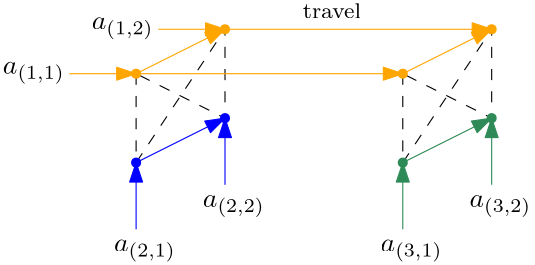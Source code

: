 <?xml version="1.0"?>
<!DOCTYPE ipe SYSTEM "ipe.dtd">
<ipe version="70218" creator="Ipe 7.2.24">
<info created="D:20241205210146" modified="D:20250107142935"/>
<ipestyle name="basic">
<symbol name="arrow/arc(spx)">
<path stroke="sym-stroke" fill="sym-stroke" pen="sym-pen">
0 0 m
-1 0.333 l
-1 -0.333 l
h
</path>
</symbol>
<symbol name="arrow/farc(spx)">
<path stroke="sym-stroke" fill="white" pen="sym-pen">
0 0 m
-1 0.333 l
-1 -0.333 l
h
</path>
</symbol>
<symbol name="arrow/ptarc(spx)">
<path stroke="sym-stroke" fill="sym-stroke" pen="sym-pen">
0 0 m
-1 0.333 l
-0.8 0 l
-1 -0.333 l
h
</path>
</symbol>
<symbol name="arrow/fptarc(spx)">
<path stroke="sym-stroke" fill="white" pen="sym-pen">
0 0 m
-1 0.333 l
-0.8 0 l
-1 -0.333 l
h
</path>
</symbol>
<symbol name="mark/circle(sx)" transformations="translations">
<path fill="sym-stroke">
0.6 0 0 0.6 0 0 e
0.4 0 0 0.4 0 0 e
</path>
</symbol>
<symbol name="mark/disk(sx)" transformations="translations">
<path fill="sym-stroke">
0.6 0 0 0.6 0 0 e
</path>
</symbol>
<symbol name="mark/fdisk(sfx)" transformations="translations">
<group>
<path fill="sym-fill">
0.5 0 0 0.5 0 0 e
</path>
<path fill="sym-stroke" fillrule="eofill">
0.6 0 0 0.6 0 0 e
0.4 0 0 0.4 0 0 e
</path>
</group>
</symbol>
<symbol name="mark/box(sx)" transformations="translations">
<path fill="sym-stroke" fillrule="eofill">
-0.6 -0.6 m
0.6 -0.6 l
0.6 0.6 l
-0.6 0.6 l
h
-0.4 -0.4 m
0.4 -0.4 l
0.4 0.4 l
-0.4 0.4 l
h
</path>
</symbol>
<symbol name="mark/square(sx)" transformations="translations">
<path fill="sym-stroke">
-0.6 -0.6 m
0.6 -0.6 l
0.6 0.6 l
-0.6 0.6 l
h
</path>
</symbol>
<symbol name="mark/fsquare(sfx)" transformations="translations">
<group>
<path fill="sym-fill">
-0.5 -0.5 m
0.5 -0.5 l
0.5 0.5 l
-0.5 0.5 l
h
</path>
<path fill="sym-stroke" fillrule="eofill">
-0.6 -0.6 m
0.6 -0.6 l
0.6 0.6 l
-0.6 0.6 l
h
-0.4 -0.4 m
0.4 -0.4 l
0.4 0.4 l
-0.4 0.4 l
h
</path>
</group>
</symbol>
<symbol name="mark/cross(sx)" transformations="translations">
<group>
<path fill="sym-stroke">
-0.43 -0.57 m
0.57 0.43 l
0.43 0.57 l
-0.57 -0.43 l
h
</path>
<path fill="sym-stroke">
-0.43 0.57 m
0.57 -0.43 l
0.43 -0.57 l
-0.57 0.43 l
h
</path>
</group>
</symbol>
<symbol name="arrow/fnormal(spx)">
<path stroke="sym-stroke" fill="white" pen="sym-pen">
0 0 m
-1 0.333 l
-1 -0.333 l
h
</path>
</symbol>
<symbol name="arrow/pointed(spx)">
<path stroke="sym-stroke" fill="sym-stroke" pen="sym-pen">
0 0 m
-1 0.333 l
-0.8 0 l
-1 -0.333 l
h
</path>
</symbol>
<symbol name="arrow/fpointed(spx)">
<path stroke="sym-stroke" fill="white" pen="sym-pen">
0 0 m
-1 0.333 l
-0.8 0 l
-1 -0.333 l
h
</path>
</symbol>
<symbol name="arrow/linear(spx)">
<path stroke="sym-stroke" pen="sym-pen">
-1 0.333 m
0 0 l
-1 -0.333 l
</path>
</symbol>
<symbol name="arrow/fdouble(spx)">
<path stroke="sym-stroke" fill="white" pen="sym-pen">
0 0 m
-1 0.333 l
-1 -0.333 l
h
-1 0 m
-2 0.333 l
-2 -0.333 l
h
</path>
</symbol>
<symbol name="arrow/double(spx)">
<path stroke="sym-stroke" fill="sym-stroke" pen="sym-pen">
0 0 m
-1 0.333 l
-1 -0.333 l
h
-1 0 m
-2 0.333 l
-2 -0.333 l
h
</path>
</symbol>
<symbol name="arrow/mid-normal(spx)">
<path stroke="sym-stroke" fill="sym-stroke" pen="sym-pen">
0.5 0 m
-0.5 0.333 l
-0.5 -0.333 l
h
</path>
</symbol>
<symbol name="arrow/mid-fnormal(spx)">
<path stroke="sym-stroke" fill="white" pen="sym-pen">
0.5 0 m
-0.5 0.333 l
-0.5 -0.333 l
h
</path>
</symbol>
<symbol name="arrow/mid-pointed(spx)">
<path stroke="sym-stroke" fill="sym-stroke" pen="sym-pen">
0.5 0 m
-0.5 0.333 l
-0.3 0 l
-0.5 -0.333 l
h
</path>
</symbol>
<symbol name="arrow/mid-fpointed(spx)">
<path stroke="sym-stroke" fill="white" pen="sym-pen">
0.5 0 m
-0.5 0.333 l
-0.3 0 l
-0.5 -0.333 l
h
</path>
</symbol>
<symbol name="arrow/mid-double(spx)">
<path stroke="sym-stroke" fill="sym-stroke" pen="sym-pen">
1 0 m
0 0.333 l
0 -0.333 l
h
0 0 m
-1 0.333 l
-1 -0.333 l
h
</path>
</symbol>
<symbol name="arrow/mid-fdouble(spx)">
<path stroke="sym-stroke" fill="white" pen="sym-pen">
1 0 m
0 0.333 l
0 -0.333 l
h
0 0 m
-1 0.333 l
-1 -0.333 l
h
</path>
</symbol>
<anglesize name="22.5 deg" value="22.5"/>
<anglesize name="30 deg" value="30"/>
<anglesize name="45 deg" value="45"/>
<anglesize name="60 deg" value="60"/>
<anglesize name="90 deg" value="90"/>
<arrowsize name="large" value="10"/>
<arrowsize name="small" value="5"/>
<arrowsize name="tiny" value="3"/>
<color name="blue" value="0 0 1"/>
<color name="brown" value="0.647 0.165 0.165"/>
<color name="darkblue" value="0 0 0.545"/>
<color name="darkcyan" value="0 0.545 0.545"/>
<color name="darkgray" value="0.663"/>
<color name="darkgreen" value="0 0.392 0"/>
<color name="darkmagenta" value="0.545 0 0.545"/>
<color name="darkorange" value="1 0.549 0"/>
<color name="darkred" value="0.545 0 0"/>
<color name="gold" value="1 0.843 0"/>
<color name="gray" value="0.745"/>
<color name="green" value="0 1 0"/>
<color name="lightblue" value="0.678 0.847 0.902"/>
<color name="lightcyan" value="0.878 1 1"/>
<color name="lightgray" value="0.827"/>
<color name="lightgreen" value="0.565 0.933 0.565"/>
<color name="lightyellow" value="1 1 0.878"/>
<color name="navy" value="0 0 0.502"/>
<color name="orange" value="1 0.647 0"/>
<color name="pink" value="1 0.753 0.796"/>
<color name="purple" value="0.627 0.125 0.941"/>
<color name="red" value="1 0 0"/>
<color name="seagreen" value="0.18 0.545 0.341"/>
<color name="turquoise" value="0.251 0.878 0.816"/>
<color name="violet" value="0.933 0.51 0.933"/>
<color name="yellow" value="1 1 0"/>
<dashstyle name="dash dot dotted" value="[4 2 1 2 1 2] 0"/>
<dashstyle name="dash dotted" value="[4 2 1 2] 0"/>
<dashstyle name="dashed" value="[4] 0"/>
<dashstyle name="dotted" value="[1 3] 0"/>
<gridsize name="10 pts (~3.5 mm)" value="10"/>
<gridsize name="14 pts (~5 mm)" value="14"/>
<gridsize name="16 pts (~6 mm)" value="16"/>
<gridsize name="20 pts (~7 mm)" value="20"/>
<gridsize name="28 pts (~10 mm)" value="28"/>
<gridsize name="32 pts (~12 mm)" value="32"/>
<gridsize name="4 pts" value="4"/>
<gridsize name="56 pts (~20 mm)" value="56"/>
<gridsize name="8 pts (~3 mm)" value="8"/>
<opacity name="10%" value="0.1"/>
<opacity name="30%" value="0.3"/>
<opacity name="50%" value="0.5"/>
<opacity name="75%" value="0.75"/>
<pen name="fat" value="1.2"/>
<pen name="heavier" value="0.8"/>
<pen name="ultrafat" value="2"/>
<symbolsize name="large" value="5"/>
<symbolsize name="small" value="2"/>
<symbolsize name="tiny" value="1.1"/>
<textsize name="Huge" value="\Huge"/>
<textsize name="LARGE" value="\LARGE"/>
<textsize name="Large" value="\Large"/>
<textsize name="footnote" value="\footnotesize"/>
<textsize name="huge" value="\huge"/>
<textsize name="large" value="\large"/>
<textsize name="small" value="\small"/>
<textsize name="tiny" value="\tiny"/>
<textstyle name="center" begin="\begin{center}" end="\end{center}"/>
<textstyle name="item" begin="\begin{itemize}\item{}" end="\end{itemize}"/>
<textstyle name="itemize" begin="\begin{itemize}" end="\end{itemize}"/>
<tiling name="falling" angle="-60" step="4" width="1"/>
<tiling name="rising" angle="30" step="4" width="1"/>
</ipestyle>
<page>
<layer name="alpha"/>
<view layers="alpha" active="alpha"/>
<path layer="alpha" stroke="black" dash="dashed">
272 736 m
272 704 l
304 752 l
304 720 l
272 736 l
</path>
<path stroke="black" dash="dashed">
176 736 m
176 704 l
208 752 l
208 720 l
176 736 l
</path>
<path matrix="2 0 0 1 -176 -16" stroke="orange" fill="lightgray" pen="0.4" arrow="normal/normal">
176 752 m
192 768 l
</path>
<path matrix="2 0 0 1 -176 -16" stroke="orange" fill="lightgray" pen="0.4" arrow="normal/normal">
224 752 m
240 768 l
</path>
<path stroke="orange" fill="lightgray" pen="0.4" arrow="normal/normal">
176 736 m
272 736 l
</path>
<path matrix="1 0 0 1 0 -16" stroke="orange" fill="lightgray" pen="0.4" arrow="normal/normal">
208 768 m
304 768 l
</path>
<path matrix="1 0 0 1 0 48" stroke="blue" fill="lightgray" pen="0.4" arrow="normal/normal">
176 656 m
208 672 l
</path>
<path matrix="1 0 0 1 0 48" stroke="seagreen" fill="lightgray" pen="0.4" arrow="normal/normal">
272 656 m
304 672 l
</path>
<path matrix="1 0 0 1 0 48" stroke="blue" fill="lightgray" pen="0.4" arrow="normal/normal">
176 632 m
176 656 l
</path>
<path matrix="1 0 0 1 0 48" stroke="blue" fill="lightgray" pen="0.4" arrow="normal/normal">
208 648 m
208 672 l
</path>
<path matrix="1 0 0 1 64 32" stroke="seagreen" fill="white" pen="0.4" arrow="normal/normal">
208 648 m
208 672 l
</path>
<path matrix="1 0 0 1 96 48" stroke="seagreen" fill="white" pen="0.4" arrow="normal/normal">
208 648 m
208 672 l
</path>
<path matrix="0 1 -1 0 912 560" stroke="orange" fill="lightgray" pen="0.4" arrow="normal/normal">
176 760 m
176 736 l
</path>
<path matrix="0 1 -1 0 960 544" stroke="orange" fill="lightgray" pen="0.4" arrow="normal/normal">
208 776 m
208 752 l
</path>
<text matrix="1 0 0 1 -44 -36" transformations="translations" pos="172 772" stroke="black" type="label" width="22.3" height="4.292" depth="3.54" valign="baseline" style="math">a_{(1,1)}</text>
<text matrix="1 0 0 1 -44 -32" transformations="translations" pos="204 784" stroke="black" type="label" width="22.3" height="4.292" depth="3.54" valign="baseline" style="math">a_{(1,2)}</text>
<text matrix="1 0 0 1 4 48" transformations="translations" pos="164 624" stroke="black" type="label" width="22.3" height="4.292" depth="3.54" valign="baseline" style="math">a_{(2,1)}</text>
<text matrix="1 0 0 1 0 52" transformations="translations" pos="200 636" stroke="black" type="label" width="22.3" height="4.292" depth="3.54" valign="baseline" style="math">a_{(2,2)}</text>
<text matrix="1 0 0 1 0 48" transformations="translations" pos="264 624" stroke="black" type="label" width="22.3" height="4.292" depth="3.54" valign="baseline" style="math">a_{(3,1)}</text>
<text matrix="1 0 0 1 -4 60" transformations="translations" pos="300 628" stroke="black" type="label" width="22.3" height="4.292" depth="3.54" valign="baseline" style="math">a_{(3,2)}</text>
<use matrix="2 0 0 2 -176 -784" name="mark/disk(sx)" pos="192 768" size="normal" stroke="orange"/>
<use matrix="2 0 0 2 -176 -784" name="mark/disk(sx)" pos="240 768" size="normal" stroke="orange"/>
<use matrix="2 0 0 2 -176 -768" name="mark/disk(sx)" pos="176 752" size="normal" stroke="orange"/>
<use matrix="2 0 0 2 -176 -768" name="mark/disk(sx)" pos="224 752" size="normal" stroke="orange"/>
<use matrix="2 0 0 2 -176 -720" name="mark/disk(sx)" pos="192 720" size="normal" stroke="blue"/>
<use matrix="1 0 0 1 0 48" name="mark/disk(sx)" pos="176 656" size="normal" stroke="blue"/>
<use matrix="2 0 0 2 -176 -720" name="mark/disk(sx)" pos="240 720" size="normal" stroke="seagreen"/>
<use matrix="1 0 0 1 0 48" name="mark/disk(sx)" pos="272 656" size="normal" stroke="seagreen"/>
<text matrix="1 0 0 1 -8 0" transformations="translations" pos="244 756" stroke="black" type="label" width="20.943" height="5.535" depth="0" valign="baseline" size="footnote">travel</text>
</page>
</ipe>
